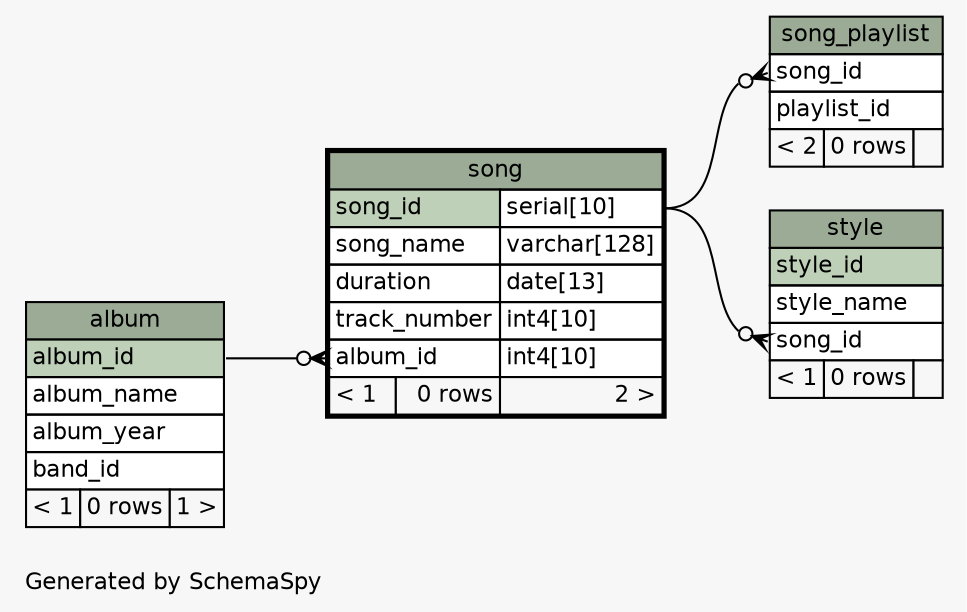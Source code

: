 // dot 2.38.0 on Mac OS X 10.9.3
// SchemaSpy rev 590
digraph "oneDegreeRelationshipsDiagram" {
  graph [
    rankdir="RL"
    bgcolor="#f7f7f7"
    label="\nGenerated by SchemaSpy"
    labeljust="l"
    nodesep="0.18"
    ranksep="0.46"
    fontname="Helvetica"
    fontsize="11"
  ];
  node [
    fontname="Helvetica"
    fontsize="11"
    shape="plaintext"
  ];
  edge [
    arrowsize="0.8"
  ];
  "song":"album_id":w -> "album":"album_id":e [arrowhead=none dir=back arrowtail=crowodot];
  "song_playlist":"song_id":w -> "song":"song_id.type":e [arrowhead=none dir=back arrowtail=crowodot];
  "style":"song_id":w -> "song":"song_id.type":e [arrowhead=none dir=back arrowtail=crowodot];
  "album" [
    label=<
    <TABLE BORDER="0" CELLBORDER="1" CELLSPACING="0" BGCOLOR="#ffffff">
      <TR><TD COLSPAN="3" BGCOLOR="#9bab96" ALIGN="CENTER">album</TD></TR>
      <TR><TD PORT="album_id" COLSPAN="3" BGCOLOR="#bed1b8" ALIGN="LEFT">album_id</TD></TR>
      <TR><TD PORT="album_name" COLSPAN="3" ALIGN="LEFT">album_name</TD></TR>
      <TR><TD PORT="album_year" COLSPAN="3" ALIGN="LEFT">album_year</TD></TR>
      <TR><TD PORT="band_id" COLSPAN="3" ALIGN="LEFT">band_id</TD></TR>
      <TR><TD ALIGN="LEFT" BGCOLOR="#f7f7f7">&lt; 1</TD><TD ALIGN="RIGHT" BGCOLOR="#f7f7f7">0 rows</TD><TD ALIGN="RIGHT" BGCOLOR="#f7f7f7">1 &gt;</TD></TR>
    </TABLE>>
    URL="album.html"
    tooltip="album"
  ];
  "song" [
    label=<
    <TABLE BORDER="2" CELLBORDER="1" CELLSPACING="0" BGCOLOR="#ffffff">
      <TR><TD COLSPAN="3" BGCOLOR="#9bab96" ALIGN="CENTER">song</TD></TR>
      <TR><TD PORT="song_id" COLSPAN="2" BGCOLOR="#bed1b8" ALIGN="LEFT">song_id</TD><TD PORT="song_id.type" ALIGN="LEFT">serial[10]</TD></TR>
      <TR><TD PORT="song_name" COLSPAN="2" ALIGN="LEFT">song_name</TD><TD PORT="song_name.type" ALIGN="LEFT">varchar[128]</TD></TR>
      <TR><TD PORT="duration" COLSPAN="2" ALIGN="LEFT">duration</TD><TD PORT="duration.type" ALIGN="LEFT">date[13]</TD></TR>
      <TR><TD PORT="track_number" COLSPAN="2" ALIGN="LEFT">track_number</TD><TD PORT="track_number.type" ALIGN="LEFT">int4[10]</TD></TR>
      <TR><TD PORT="album_id" COLSPAN="2" ALIGN="LEFT">album_id</TD><TD PORT="album_id.type" ALIGN="LEFT">int4[10]</TD></TR>
      <TR><TD ALIGN="LEFT" BGCOLOR="#f7f7f7">&lt; 1</TD><TD ALIGN="RIGHT" BGCOLOR="#f7f7f7">0 rows</TD><TD ALIGN="RIGHT" BGCOLOR="#f7f7f7">2 &gt;</TD></TR>
    </TABLE>>
    URL="song.html"
    tooltip="song"
  ];
  "song_playlist" [
    label=<
    <TABLE BORDER="0" CELLBORDER="1" CELLSPACING="0" BGCOLOR="#ffffff">
      <TR><TD COLSPAN="3" BGCOLOR="#9bab96" ALIGN="CENTER">song_playlist</TD></TR>
      <TR><TD PORT="song_id" COLSPAN="3" ALIGN="LEFT">song_id</TD></TR>
      <TR><TD PORT="playlist_id" COLSPAN="3" ALIGN="LEFT">playlist_id</TD></TR>
      <TR><TD ALIGN="LEFT" BGCOLOR="#f7f7f7">&lt; 2</TD><TD ALIGN="RIGHT" BGCOLOR="#f7f7f7">0 rows</TD><TD ALIGN="RIGHT" BGCOLOR="#f7f7f7">  </TD></TR>
    </TABLE>>
    URL="song_playlist.html"
    tooltip="song_playlist"
  ];
  "style" [
    label=<
    <TABLE BORDER="0" CELLBORDER="1" CELLSPACING="0" BGCOLOR="#ffffff">
      <TR><TD COLSPAN="3" BGCOLOR="#9bab96" ALIGN="CENTER">style</TD></TR>
      <TR><TD PORT="style_id" COLSPAN="3" BGCOLOR="#bed1b8" ALIGN="LEFT">style_id</TD></TR>
      <TR><TD PORT="style_name" COLSPAN="3" ALIGN="LEFT">style_name</TD></TR>
      <TR><TD PORT="song_id" COLSPAN="3" ALIGN="LEFT">song_id</TD></TR>
      <TR><TD ALIGN="LEFT" BGCOLOR="#f7f7f7">&lt; 1</TD><TD ALIGN="RIGHT" BGCOLOR="#f7f7f7">0 rows</TD><TD ALIGN="RIGHT" BGCOLOR="#f7f7f7">  </TD></TR>
    </TABLE>>
    URL="style.html"
    tooltip="style"
  ];
}
